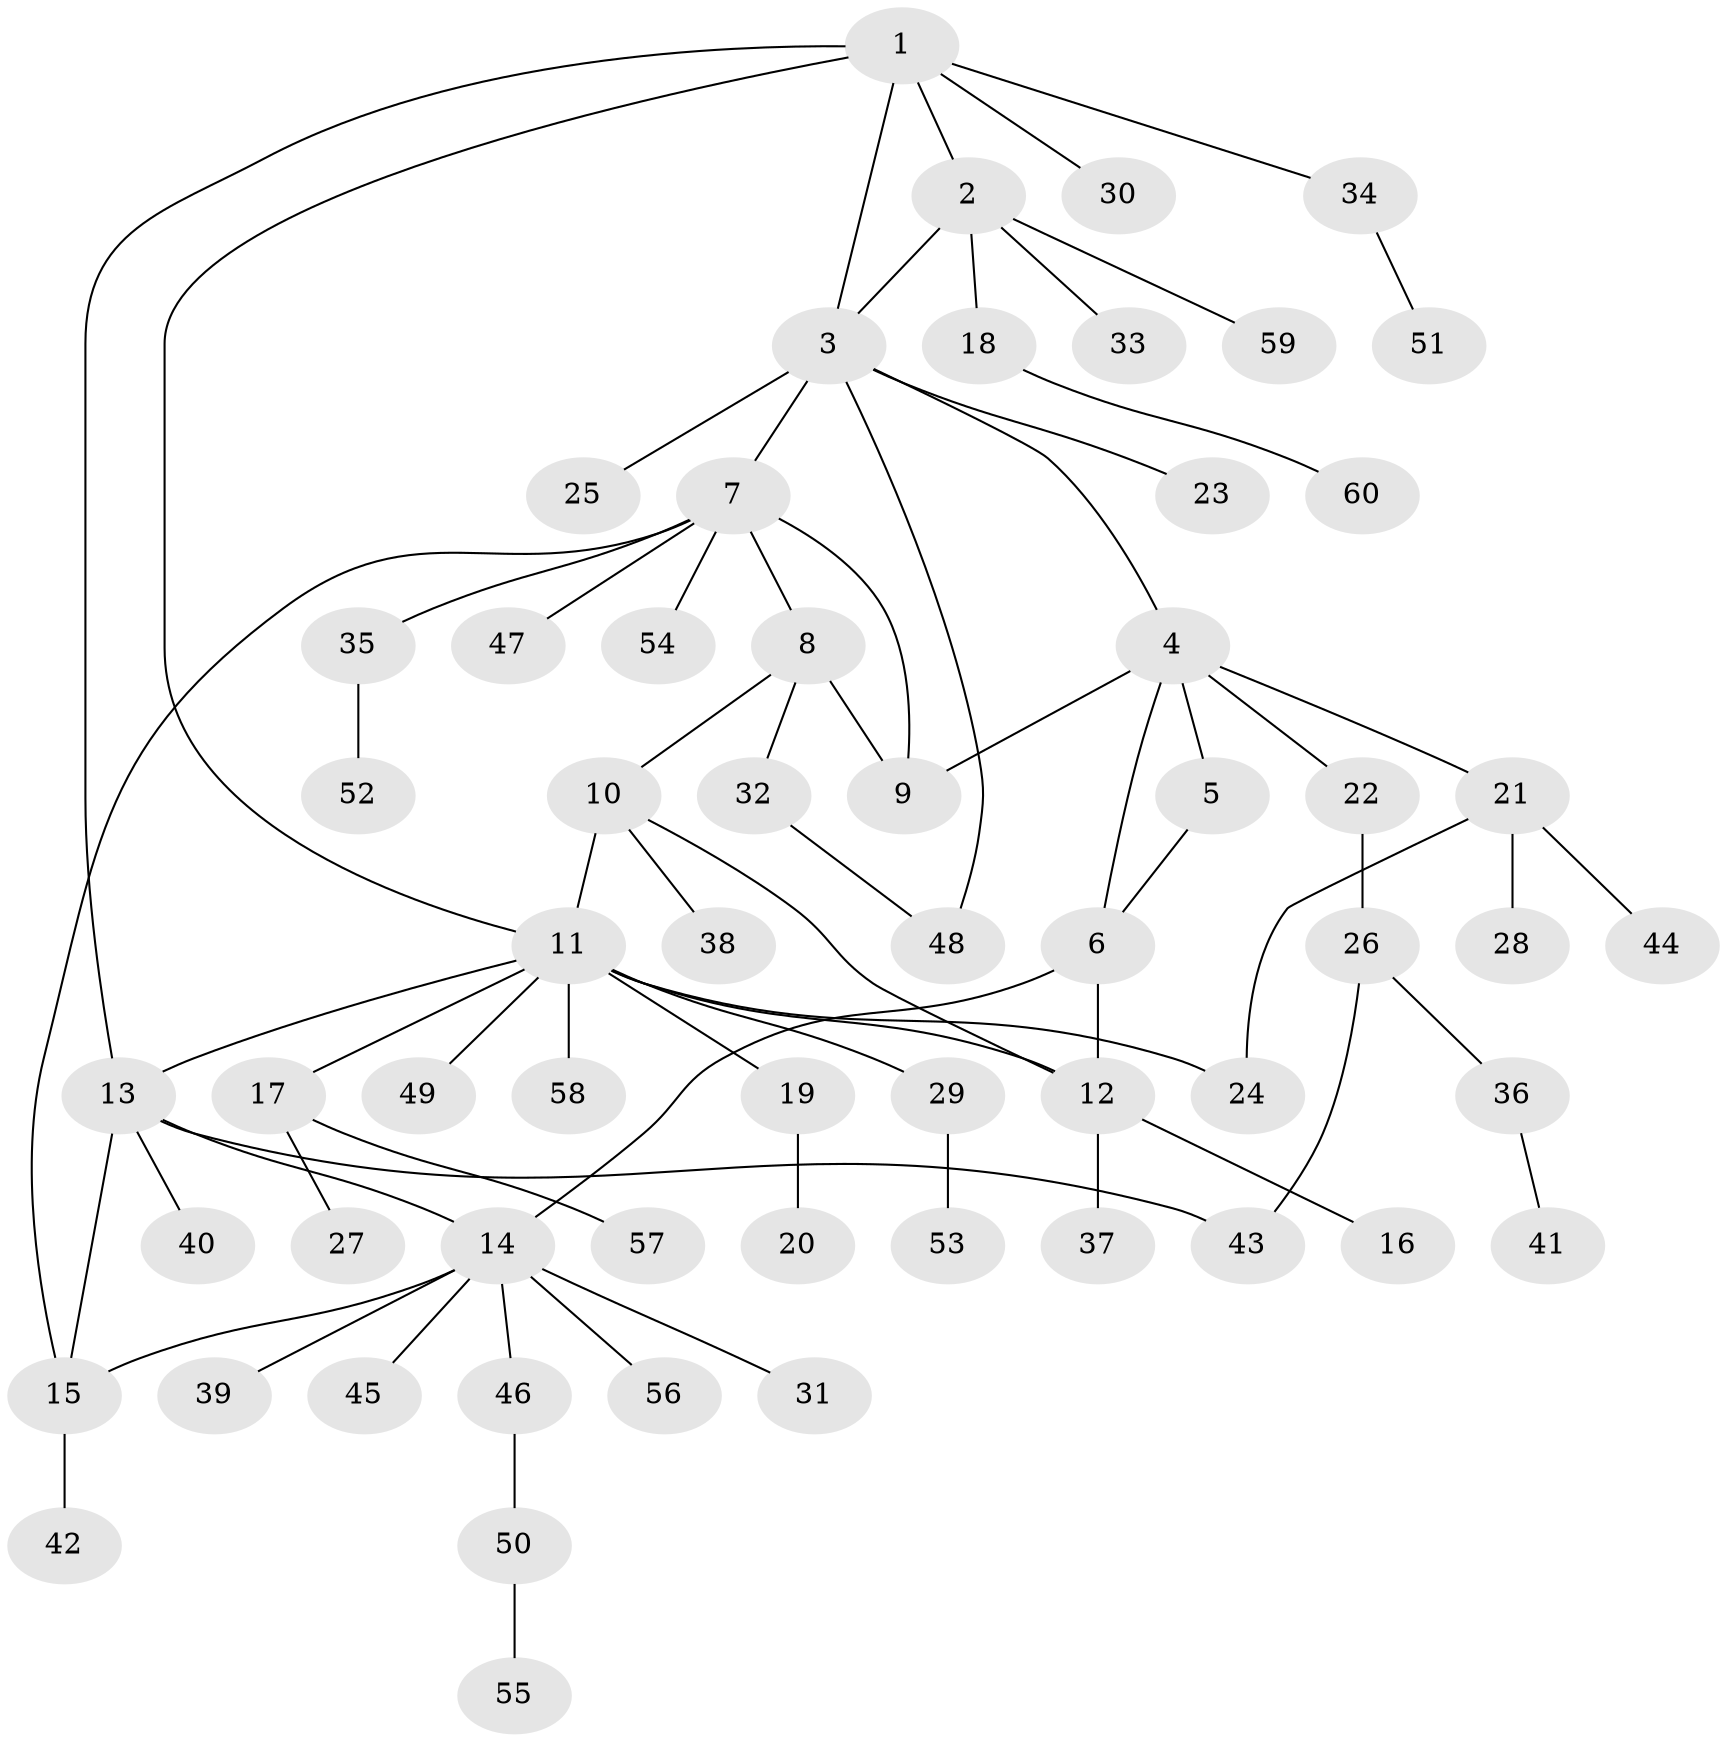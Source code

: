 // Generated by graph-tools (version 1.1) at 2025/02/03/09/25 03:02:47]
// undirected, 60 vertices, 73 edges
graph export_dot {
graph [start="1"]
  node [color=gray90,style=filled];
  1;
  2;
  3;
  4;
  5;
  6;
  7;
  8;
  9;
  10;
  11;
  12;
  13;
  14;
  15;
  16;
  17;
  18;
  19;
  20;
  21;
  22;
  23;
  24;
  25;
  26;
  27;
  28;
  29;
  30;
  31;
  32;
  33;
  34;
  35;
  36;
  37;
  38;
  39;
  40;
  41;
  42;
  43;
  44;
  45;
  46;
  47;
  48;
  49;
  50;
  51;
  52;
  53;
  54;
  55;
  56;
  57;
  58;
  59;
  60;
  1 -- 2;
  1 -- 3;
  1 -- 11;
  1 -- 13;
  1 -- 30;
  1 -- 34;
  2 -- 3;
  2 -- 18;
  2 -- 33;
  2 -- 59;
  3 -- 4;
  3 -- 7;
  3 -- 23;
  3 -- 25;
  3 -- 48;
  4 -- 5;
  4 -- 6;
  4 -- 9;
  4 -- 21;
  4 -- 22;
  5 -- 6;
  6 -- 12;
  6 -- 14;
  7 -- 8;
  7 -- 9;
  7 -- 15;
  7 -- 35;
  7 -- 47;
  7 -- 54;
  8 -- 9;
  8 -- 10;
  8 -- 32;
  10 -- 11;
  10 -- 12;
  10 -- 38;
  11 -- 12;
  11 -- 13;
  11 -- 17;
  11 -- 19;
  11 -- 24;
  11 -- 29;
  11 -- 49;
  11 -- 58;
  12 -- 16;
  12 -- 37;
  13 -- 14;
  13 -- 15;
  13 -- 40;
  13 -- 43;
  14 -- 15;
  14 -- 31;
  14 -- 39;
  14 -- 45;
  14 -- 46;
  14 -- 56;
  15 -- 42;
  17 -- 27;
  17 -- 57;
  18 -- 60;
  19 -- 20;
  21 -- 24;
  21 -- 28;
  21 -- 44;
  22 -- 26;
  26 -- 36;
  26 -- 43;
  29 -- 53;
  32 -- 48;
  34 -- 51;
  35 -- 52;
  36 -- 41;
  46 -- 50;
  50 -- 55;
}
